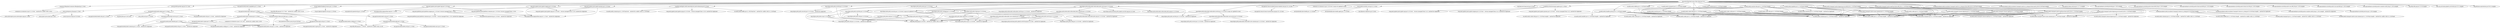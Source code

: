 digraph client {
	"org.asynchttpclient:async-http-client:jar:3.0.2" -> "commons-fileupload:commons-fileupload:jar:1.5:test" ; 
	"org.asynchttpclient:async-http-client:jar:3.0.2" -> "javax.portlet:portlet-api:jar:3.0.1:test" ; 
	"org.asynchttpclient:async-http-client:jar:3.0.2" -> "org.apache.kerby:kerb-simplekdc:jar:2.1.0:test" ; 
	"org.asynchttpclient:async-http-client:jar:3.0.2" -> "ch.qos.logback:logback-classic:jar:1.5.18:test" ; 
	"org.asynchttpclient:async-http-client:jar:3.0.2" -> "org.junit.jupiter:junit-jupiter-api:jar:5.13.0:test" ; 
	"org.asynchttpclient:async-http-client:jar:3.0.2" -> "org.junit.jupiter:junit-jupiter-engine:jar:5.13.0:test" ; 
	"org.asynchttpclient:async-http-client:jar:3.0.2" -> "org.junit.jupiter:junit-jupiter-params:jar:5.13.0:test" ; 
	"org.asynchttpclient:async-http-client:jar:3.0.2" -> "io.github.nettyplus:netty-leak-detector-junit-extension:jar:0.2.0:test" ; 
	"org.asynchttpclient:async-http-client:jar:3.0.2" -> "org.eclipse.jetty:jetty-servlet:jar:11.0.24:test" ; 
	"org.asynchttpclient:async-http-client:jar:3.0.2" -> "org.eclipse.jetty:jetty-servlets:jar:11.0.24:test" ; 
	"org.asynchttpclient:async-http-client:jar:3.0.2" -> "org.eclipse.jetty:jetty-security:jar:11.0.24:test (scope not updated to test)" ; 
	"org.asynchttpclient:async-http-client:jar:3.0.2" -> "org.eclipse.jetty:jetty-proxy:jar:11.0.24:test" ; 
	"org.asynchttpclient:async-http-client:jar:3.0.2" -> "org.eclipse.jetty.websocket:websocket-jetty-server:jar:11.0.24:test" ; 
	"org.asynchttpclient:async-http-client:jar:3.0.2" -> "org.eclipse.jetty.websocket:websocket-servlet:jar:11.0.24:test (scope not updated to test)" ; 
	"org.asynchttpclient:async-http-client:jar:3.0.2" -> "org.apache.tomcat.embed:tomcat-embed-core:jar:10.1.41:test" ; 
	"org.asynchttpclient:async-http-client:jar:3.0.2" -> "commons-io:commons-io:jar:2.18.0:test (scope not updated to test)" ; 
	"org.asynchttpclient:async-http-client:jar:3.0.2" -> "org.mockito:mockito-core:jar:4.11.0:test" ; 
	"org.asynchttpclient:async-http-client:jar:3.0.2" -> "org.hamcrest:hamcrest:jar:3.0:test" ; 
	"org.asynchttpclient:async-http-client:jar:3.0.2" -> "io.github.artsok:rerunner-jupiter:jar:2.1.6:test" ; 
	"org.asynchttpclient:async-http-client:jar:3.0.2" -> "io.netty:netty-buffer:jar:4.1.119.Final:compile" ; 
	"org.asynchttpclient:async-http-client:jar:3.0.2" -> "io.netty:netty-codec-http:jar:4.1.119.Final:compile" ; 
	"org.asynchttpclient:async-http-client:jar:3.0.2" -> "io.netty:netty-codec:jar:4.1.119.Final:compile" ; 
	"org.asynchttpclient:async-http-client:jar:3.0.2" -> "io.netty:netty-codec-socks:jar:4.1.119.Final:compile" ; 
	"org.asynchttpclient:async-http-client:jar:3.0.2" -> "io.netty:netty-handler-proxy:jar:4.1.119.Final:compile" ; 
	"org.asynchttpclient:async-http-client:jar:3.0.2" -> "io.netty:netty-common:jar:4.1.119.Final:compile" ; 
	"org.asynchttpclient:async-http-client:jar:3.0.2" -> "io.netty:netty-transport:jar:4.1.119.Final:compile" ; 
	"org.asynchttpclient:async-http-client:jar:3.0.2" -> "io.netty:netty-handler:jar:4.1.119.Final:compile" ; 
	"org.asynchttpclient:async-http-client:jar:3.0.2" -> "io.netty:netty-resolver-dns:jar:4.1.119.Final:compile" ; 
	"org.asynchttpclient:async-http-client:jar:3.0.2" -> "io.netty:netty-transport-native-epoll:jar:linux-x86_64:4.1.119.Final:compile" ; 
	"org.asynchttpclient:async-http-client:jar:3.0.2" -> "io.netty:netty-transport-native-epoll:jar:linux-aarch_64:4.1.119.Final:compile" ; 
	"org.asynchttpclient:async-http-client:jar:3.0.2" -> "io.netty:netty-transport-native-kqueue:jar:osx-x86_64:4.1.119.Final:compile" ; 
	"org.asynchttpclient:async-http-client:jar:3.0.2" -> "io.netty:netty-transport-native-kqueue:jar:osx-aarch_64:4.1.119.Final:compile" ; 
	"org.asynchttpclient:async-http-client:jar:3.0.2" -> "io.netty.incubator:netty-incubator-transport-native-io_uring:jar:linux-x86_64:0.0.26.Final:compile" ; 
	"org.asynchttpclient:async-http-client:jar:3.0.2" -> "io.netty.incubator:netty-incubator-transport-native-io_uring:jar:linux-aarch_64:0.0.26.Final:compile" ; 
	"org.asynchttpclient:async-http-client:jar:3.0.2" -> "com.github.luben:zstd-jni:jar:1.5.7-2:compile" ; 
	"org.asynchttpclient:async-http-client:jar:3.0.2" -> "com.aayushatharva.brotli4j:brotli4j:jar:1.18.0:compile" ; 
	"org.asynchttpclient:async-http-client:jar:3.0.2" -> "com.aayushatharva.brotli4j:native-linux-x86_64:jar:1.18.0:compile" ; 
	"org.asynchttpclient:async-http-client:jar:3.0.2" -> "com.aayushatharva.brotli4j:native-linux-aarch64:jar:1.18.0:compile" ; 
	"org.asynchttpclient:async-http-client:jar:3.0.2" -> "com.aayushatharva.brotli4j:native-linux-riscv64:jar:1.18.0:compile" ; 
	"org.asynchttpclient:async-http-client:jar:3.0.2" -> "com.aayushatharva.brotli4j:native-osx-x86_64:jar:1.18.0:compile" ; 
	"org.asynchttpclient:async-http-client:jar:3.0.2" -> "com.aayushatharva.brotli4j:native-osx-aarch64:jar:1.18.0:compile" ; 
	"org.asynchttpclient:async-http-client:jar:3.0.2" -> "com.aayushatharva.brotli4j:native-windows-x86_64:jar:1.18.0:compile" ; 
	"org.asynchttpclient:async-http-client:jar:3.0.2" -> "org.slf4j:slf4j-api:jar:2.0.16:compile" ; 
	"org.asynchttpclient:async-http-client:jar:3.0.2" -> "com.sun.activation:jakarta.activation:jar:2.0.1:compile" ; 
	"org.asynchttpclient:async-http-client:jar:3.0.2" -> "org.jetbrains:annotations:jar:26.0.2:compile" ; 
	"commons-fileupload:commons-fileupload:jar:1.5:test" -> "(commons-io:commons-io:jar:2.11.0:test - omitted for conflict with 2.18.0)" ; 
	"javax.portlet:portlet-api:jar:3.0.1:test" -> "javax.enterprise:cdi-api:jar:1.2:test" ; 
	"javax.enterprise:cdi-api:jar:1.2:test" -> "javax.el:javax.el-api:jar:3.0.0:test" ; 
	"javax.enterprise:cdi-api:jar:1.2:test" -> "javax.interceptor:javax.interceptor-api:jar:1.2:test" ; 
	"javax.enterprise:cdi-api:jar:1.2:test" -> "javax.inject:javax.inject:jar:1:test" ; 
	"org.apache.kerby:kerb-simplekdc:jar:2.1.0:test" -> "org.apache.kerby:kerb-client:jar:2.1.0:test" ; 
	"org.apache.kerby:kerb-simplekdc:jar:2.1.0:test" -> "org.apache.kerby:kerb-admin:jar:2.1.0:test" ; 
	"org.apache.kerby:kerb-client:jar:2.1.0:test" -> "org.apache.kerby:kerby-config:jar:2.1.0:test" ; 
	"org.apache.kerby:kerb-client:jar:2.1.0:test" -> "org.apache.kerby:kerb-core:jar:2.1.0:test" ; 
	"org.apache.kerby:kerb-client:jar:2.1.0:test" -> "org.apache.kerby:kerb-common:jar:2.1.0:test" ; 
	"org.apache.kerby:kerb-client:jar:2.1.0:test" -> "org.apache.kerby:kerb-util:jar:2.1.0:test" ; 
	"org.apache.kerby:kerb-client:jar:2.1.0:test" -> "org.apache.kerby:token-provider:jar:2.1.0:test" ; 
	"org.apache.kerby:kerby-config:jar:2.1.0:test" -> "(org.slf4j:slf4j-api:jar:1.7.36:test - omitted for conflict with 2.0.16)" ; 
	"org.apache.kerby:kerb-core:jar:2.1.0:test" -> "org.apache.kerby:kerby-pkix:jar:2.1.0:test" ; 
	"org.apache.kerby:kerby-pkix:jar:2.1.0:test" -> "org.apache.kerby:kerby-asn1:jar:2.1.0:test" ; 
	"org.apache.kerby:kerby-pkix:jar:2.1.0:test" -> "org.apache.kerby:kerby-util:jar:2.1.0:test" ; 
	"org.apache.kerby:kerby-pkix:jar:2.1.0:test" -> "(org.slf4j:slf4j-api:jar:1.7.36:test - omitted for conflict with 2.0.16)" ; 
	"org.apache.kerby:kerb-common:jar:2.1.0:test" -> "(org.apache.kerby:kerby-config:jar:2.1.0:test - omitted for duplicate)" ; 
	"org.apache.kerby:kerb-common:jar:2.1.0:test" -> "org.apache.kerby:kerb-crypto:jar:2.1.0:test" ; 
	"org.apache.kerby:kerb-common:jar:2.1.0:test" -> "(commons-io:commons-io:jar:2.16.1:test - omitted for conflict with 2.18.0)" ; 
	"org.apache.kerby:kerb-crypto:jar:2.1.0:test" -> "(org.apache.kerby:kerby-util:jar:2.1.0:test - omitted for duplicate)" ; 
	"org.apache.kerby:kerb-crypto:jar:2.1.0:test" -> "(org.apache.kerby:kerb-core:jar:2.1.0:test - omitted for duplicate)" ; 
	"org.apache.kerby:kerb-util:jar:2.1.0:test" -> "(org.apache.kerby:kerby-config:jar:2.1.0:test - omitted for duplicate)" ; 
	"org.apache.kerby:kerb-util:jar:2.1.0:test" -> "(org.apache.kerby:kerb-core:jar:2.1.0:test - omitted for duplicate)" ; 
	"org.apache.kerby:kerb-util:jar:2.1.0:test" -> "(org.apache.kerby:kerb-crypto:jar:2.1.0:test - omitted for duplicate)" ; 
	"org.apache.kerby:token-provider:jar:2.1.0:test" -> "(org.apache.kerby:kerb-core:jar:2.1.0:test - omitted for duplicate)" ; 
	"org.apache.kerby:token-provider:jar:2.1.0:test" -> "com.nimbusds:nimbus-jose-jwt:jar:9.40:test" ; 
	"org.apache.kerby:kerb-admin:jar:2.1.0:test" -> "org.apache.kerby:kerb-server:jar:2.1.0:test" ; 
	"org.apache.kerby:kerb-admin:jar:2.1.0:test" -> "(org.apache.kerby:kerb-util:jar:2.1.0:test - omitted for duplicate)" ; 
	"org.apache.kerby:kerb-admin:jar:2.1.0:test" -> "org.apache.kerby:kerby-xdr:jar:2.1.0:test" ; 
	"org.apache.kerby:kerb-admin:jar:2.1.0:test" -> "org.jline:jline:jar:3.26.3:test" ; 
	"org.apache.kerby:kerb-admin:jar:2.1.0:test" -> "com.jcraft:jsch:jar:0.1.55:test" ; 
	"org.apache.kerby:kerb-server:jar:2.1.0:test" -> "(org.apache.kerby:kerb-common:jar:2.1.0:test - omitted for duplicate)" ; 
	"org.apache.kerby:kerb-server:jar:2.1.0:test" -> "org.apache.kerby:kerb-identity:jar:2.1.0:test" ; 
	"org.apache.kerby:kerb-identity:jar:2.1.0:test" -> "(org.apache.kerby:kerby-config:jar:2.1.0:test - omitted for duplicate)" ; 
	"org.apache.kerby:kerb-identity:jar:2.1.0:test" -> "(org.apache.kerby:kerb-common:jar:2.1.0:test - omitted for duplicate)" ; 
	"org.apache.kerby:kerb-identity:jar:2.1.0:test" -> "(org.apache.kerby:kerb-core:jar:2.1.0:test - omitted for duplicate)" ; 
	"ch.qos.logback:logback-classic:jar:1.5.18:test" -> "ch.qos.logback:logback-core:jar:1.5.18:test" ; 
	"ch.qos.logback:logback-classic:jar:1.5.18:test" -> "(org.slf4j:slf4j-api:jar:2.0.17:test - omitted for conflict with 2.0.16)" ; 
	"org.junit.jupiter:junit-jupiter-api:jar:5.13.0:test" -> "org.opentest4j:opentest4j:jar:1.3.0:test" ; 
	"org.junit.jupiter:junit-jupiter-api:jar:5.13.0:test" -> "org.junit.platform:junit-platform-commons:jar:1.13.0:test (version managed from 1.13.0)" ; 
	"org.junit.jupiter:junit-jupiter-api:jar:5.13.0:test" -> "org.apiguardian:apiguardian-api:jar:1.1.2:test" ; 
	"org.junit.platform:junit-platform-commons:jar:1.13.0:test (version managed from 1.13.0)" -> "(org.apiguardian:apiguardian-api:jar:1.1.2:test - omitted for duplicate)" ; 
	"org.junit.jupiter:junit-jupiter-engine:jar:5.13.0:test" -> "org.junit.platform:junit-platform-engine:jar:1.13.0:test (version managed from 1.13.0)" ; 
	"org.junit.jupiter:junit-jupiter-engine:jar:5.13.0:test" -> "(org.junit.jupiter:junit-jupiter-api:jar:5.13.0:test - version managed from 5.13.0; omitted for duplicate)" ; 
	"org.junit.jupiter:junit-jupiter-engine:jar:5.13.0:test" -> "(org.apiguardian:apiguardian-api:jar:1.1.2:test - omitted for duplicate)" ; 
	"org.junit.platform:junit-platform-engine:jar:1.13.0:test (version managed from 1.13.0)" -> "(org.opentest4j:opentest4j:jar:1.3.0:test - omitted for duplicate)" ; 
	"org.junit.platform:junit-platform-engine:jar:1.13.0:test (version managed from 1.13.0)" -> "(org.junit.platform:junit-platform-commons:jar:1.13.0:test - version managed from 1.13.0; omitted for duplicate)" ; 
	"org.junit.platform:junit-platform-engine:jar:1.13.0:test (version managed from 1.13.0)" -> "(org.apiguardian:apiguardian-api:jar:1.1.2:test - omitted for duplicate)" ; 
	"org.junit.jupiter:junit-jupiter-params:jar:5.13.0:test" -> "(org.junit.jupiter:junit-jupiter-api:jar:5.13.0:test - version managed from 5.13.0; omitted for duplicate)" ; 
	"org.junit.jupiter:junit-jupiter-params:jar:5.13.0:test" -> "(org.apiguardian:apiguardian-api:jar:1.1.2:test - omitted for duplicate)" ; 
	"io.github.nettyplus:netty-leak-detector-junit-extension:jar:0.2.0:test" -> "(org.junit.jupiter:junit-jupiter-api:jar:5.13.0:test - version managed from 5.10.0; omitted for duplicate)" ; 
	"io.github.nettyplus:netty-leak-detector-junit-extension:jar:0.2.0:test" -> "(io.netty:netty-buffer:jar:4.1.100.Final:test - omitted for conflict with 4.1.119.Final)" ; 
	"io.github.nettyplus:netty-leak-detector-junit-extension:jar:0.2.0:test" -> "(io.netty:netty-common:jar:4.1.100.Final:test - omitted for conflict with 4.1.119.Final)" ; 
	"io.github.nettyplus:netty-leak-detector-junit-extension:jar:0.2.0:test" -> "(org.slf4j:slf4j-api:jar:1.7.36:test - omitted for conflict with 2.0.16)" ; 
	"org.eclipse.jetty:jetty-servlet:jar:11.0.24:test" -> "(org.eclipse.jetty:jetty-security:jar:11.0.24:test - omitted for duplicate)" ; 
	"org.eclipse.jetty:jetty-servlet:jar:11.0.24:test" -> "(org.slf4j:slf4j-api:jar:2.0.9:test - omitted for conflict with 2.0.16)" ; 
	"org.eclipse.jetty:jetty-servlets:jar:11.0.24:test" -> "org.eclipse.jetty:jetty-http:jar:11.0.24:test" ; 
	"org.eclipse.jetty:jetty-servlets:jar:11.0.24:test" -> "org.eclipse.jetty:jetty-io:jar:11.0.24:test" ; 
	"org.eclipse.jetty:jetty-servlets:jar:11.0.24:test" -> "org.eclipse.jetty:jetty-util:jar:11.0.24:test" ; 
	"org.eclipse.jetty:jetty-servlets:jar:11.0.24:test" -> "(org.slf4j:slf4j-api:jar:2.0.9:test - omitted for conflict with 2.0.16)" ; 
	"org.eclipse.jetty:jetty-http:jar:11.0.24:test" -> "(org.eclipse.jetty:jetty-io:jar:11.0.24:test - omitted for duplicate)" ; 
	"org.eclipse.jetty:jetty-http:jar:11.0.24:test" -> "(org.eclipse.jetty:jetty-util:jar:11.0.24:test - omitted for duplicate)" ; 
	"org.eclipse.jetty:jetty-http:jar:11.0.24:test" -> "(org.slf4j:slf4j-api:jar:2.0.9:test - omitted for conflict with 2.0.16)" ; 
	"org.eclipse.jetty:jetty-io:jar:11.0.24:test" -> "(org.eclipse.jetty:jetty-util:jar:11.0.24:test - omitted for duplicate)" ; 
	"org.eclipse.jetty:jetty-io:jar:11.0.24:test" -> "(org.slf4j:slf4j-api:jar:2.0.9:test - omitted for conflict with 2.0.16)" ; 
	"org.eclipse.jetty:jetty-util:jar:11.0.24:test" -> "(org.slf4j:slf4j-api:jar:2.0.9:test - omitted for conflict with 2.0.16)" ; 
	"org.eclipse.jetty:jetty-security:jar:11.0.24:test (scope not updated to test)" -> "org.eclipse.jetty:jetty-server:jar:11.0.24:test" ; 
	"org.eclipse.jetty:jetty-security:jar:11.0.24:test (scope not updated to test)" -> "(org.slf4j:slf4j-api:jar:2.0.9:test - omitted for conflict with 2.0.16)" ; 
	"org.eclipse.jetty:jetty-server:jar:11.0.24:test" -> "(org.eclipse.jetty:jetty-http:jar:11.0.24:test - omitted for duplicate)" ; 
	"org.eclipse.jetty:jetty-server:jar:11.0.24:test" -> "(org.eclipse.jetty:jetty-io:jar:11.0.24:test - omitted for duplicate)" ; 
	"org.eclipse.jetty:jetty-server:jar:11.0.24:test" -> "(org.eclipse.jetty.toolchain:jetty-jakarta-servlet-api:jar:5.0.2:test - omitted for duplicate)" ; 
	"org.eclipse.jetty:jetty-server:jar:11.0.24:test" -> "(org.slf4j:slf4j-api:jar:2.0.9:test - omitted for conflict with 2.0.16)" ; 
	"org.eclipse.jetty:jetty-proxy:jar:11.0.24:test" -> "org.eclipse.jetty:jetty-client:jar:11.0.24:test" ; 
	"org.eclipse.jetty:jetty-proxy:jar:11.0.24:test" -> "(org.eclipse.jetty:jetty-util:jar:11.0.24:test - omitted for duplicate)" ; 
	"org.eclipse.jetty:jetty-proxy:jar:11.0.24:test" -> "(org.slf4j:slf4j-api:jar:2.0.9:test - omitted for conflict with 2.0.16)" ; 
	"org.eclipse.jetty:jetty-client:jar:11.0.24:test" -> "org.eclipse.jetty:jetty-alpn-client:jar:11.0.24:test" ; 
	"org.eclipse.jetty:jetty-client:jar:11.0.24:test" -> "(org.eclipse.jetty:jetty-http:jar:11.0.24:test - omitted for duplicate)" ; 
	"org.eclipse.jetty:jetty-client:jar:11.0.24:test" -> "(org.eclipse.jetty:jetty-io:jar:11.0.24:test - omitted for duplicate)" ; 
	"org.eclipse.jetty:jetty-client:jar:11.0.24:test" -> "(org.slf4j:slf4j-api:jar:2.0.9:test - omitted for conflict with 2.0.16)" ; 
	"org.eclipse.jetty:jetty-alpn-client:jar:11.0.24:test" -> "(org.eclipse.jetty:jetty-io:jar:11.0.24:test - omitted for duplicate)" ; 
	"org.eclipse.jetty:jetty-alpn-client:jar:11.0.24:test" -> "(org.slf4j:slf4j-api:jar:2.0.9:test - omitted for conflict with 2.0.16)" ; 
	"org.eclipse.jetty.websocket:websocket-jetty-server:jar:11.0.24:test" -> "(org.eclipse.jetty:jetty-servlet:jar:11.0.24:test - omitted for duplicate)" ; 
	"org.eclipse.jetty.websocket:websocket-jetty-server:jar:11.0.24:test" -> "org.eclipse.jetty:jetty-webapp:jar:11.0.24:test" ; 
	"org.eclipse.jetty.websocket:websocket-jetty-server:jar:11.0.24:test" -> "org.eclipse.jetty.toolchain:jetty-jakarta-servlet-api:jar:5.0.2:test" ; 
	"org.eclipse.jetty.websocket:websocket-jetty-server:jar:11.0.24:test" -> "org.eclipse.jetty.websocket:websocket-jetty-api:jar:11.0.24:test" ; 
	"org.eclipse.jetty.websocket:websocket-jetty-server:jar:11.0.24:test" -> "org.eclipse.jetty.websocket:websocket-jetty-common:jar:11.0.24:test" ; 
	"org.eclipse.jetty.websocket:websocket-jetty-server:jar:11.0.24:test" -> "(org.eclipse.jetty.websocket:websocket-servlet:jar:11.0.24:test - omitted for duplicate)" ; 
	"org.eclipse.jetty.websocket:websocket-jetty-server:jar:11.0.24:test" -> "(org.slf4j:slf4j-api:jar:2.0.9:test - omitted for conflict with 2.0.16)" ; 
	"org.eclipse.jetty:jetty-webapp:jar:11.0.24:test" -> "(org.eclipse.jetty:jetty-servlet:jar:11.0.24:test - omitted for duplicate)" ; 
	"org.eclipse.jetty:jetty-webapp:jar:11.0.24:test" -> "org.eclipse.jetty:jetty-xml:jar:11.0.24:test" ; 
	"org.eclipse.jetty:jetty-webapp:jar:11.0.24:test" -> "(org.slf4j:slf4j-api:jar:2.0.9:test - omitted for conflict with 2.0.16)" ; 
	"org.eclipse.jetty:jetty-xml:jar:11.0.24:test" -> "(org.eclipse.jetty:jetty-util:jar:11.0.24:test - omitted for duplicate)" ; 
	"org.eclipse.jetty:jetty-xml:jar:11.0.24:test" -> "(org.slf4j:slf4j-api:jar:2.0.9:test - omitted for conflict with 2.0.16)" ; 
	"org.eclipse.jetty.websocket:websocket-jetty-common:jar:11.0.24:test" -> "org.eclipse.jetty.websocket:websocket-core-common:jar:11.0.24:test" ; 
	"org.eclipse.jetty.websocket:websocket-jetty-common:jar:11.0.24:test" -> "(org.eclipse.jetty.websocket:websocket-jetty-api:jar:11.0.24:test - omitted for duplicate)" ; 
	"org.eclipse.jetty.websocket:websocket-core-common:jar:11.0.24:test" -> "(org.eclipse.jetty:jetty-http:jar:11.0.24:test - omitted for duplicate)" ; 
	"org.eclipse.jetty.websocket:websocket-core-common:jar:11.0.24:test" -> "(org.eclipse.jetty:jetty-io:jar:11.0.24:test - omitted for duplicate)" ; 
	"org.eclipse.jetty.websocket:websocket-core-common:jar:11.0.24:test" -> "(org.slf4j:slf4j-api:jar:2.0.9:test - omitted for conflict with 2.0.16)" ; 
	"org.eclipse.jetty.websocket:websocket-servlet:jar:11.0.24:test (scope not updated to test)" -> "(org.eclipse.jetty:jetty-servlet:jar:11.0.24:test - omitted for duplicate)" ; 
	"org.eclipse.jetty.websocket:websocket-servlet:jar:11.0.24:test (scope not updated to test)" -> "org.eclipse.jetty.websocket:websocket-core-server:jar:11.0.24:test" ; 
	"org.eclipse.jetty.websocket:websocket-servlet:jar:11.0.24:test (scope not updated to test)" -> "(org.slf4j:slf4j-api:jar:2.0.9:test - omitted for conflict with 2.0.16)" ; 
	"org.eclipse.jetty.websocket:websocket-core-server:jar:11.0.24:test" -> "(org.eclipse.jetty:jetty-server:jar:11.0.24:test - omitted for duplicate)" ; 
	"org.eclipse.jetty.websocket:websocket-core-server:jar:11.0.24:test" -> "(org.eclipse.jetty.websocket:websocket-core-common:jar:11.0.24:test - omitted for duplicate)" ; 
	"org.apache.tomcat.embed:tomcat-embed-core:jar:10.1.41:test" -> "org.apache.tomcat:tomcat-annotations-api:jar:10.1.41:test" ; 
	"org.mockito:mockito-core:jar:4.11.0:test" -> "net.bytebuddy:byte-buddy:jar:1.12.19:test" ; 
	"org.mockito:mockito-core:jar:4.11.0:test" -> "net.bytebuddy:byte-buddy-agent:jar:1.12.19:test" ; 
	"org.mockito:mockito-core:jar:4.11.0:test" -> "org.objenesis:objenesis:jar:3.3:test" ; 
	"io.github.artsok:rerunner-jupiter:jar:2.1.6:test" -> "(org.junit.jupiter:junit-jupiter-api:jar:5.13.0:test - version managed from 5.4.2; omitted for duplicate)" ; 
	"io.github.artsok:rerunner-jupiter:jar:2.1.6:test" -> "(org.junit.jupiter:junit-jupiter-engine:jar:5.13.0:test - version managed from 5.4.2; omitted for duplicate)" ; 
	"io.github.artsok:rerunner-jupiter:jar:2.1.6:test" -> "(org.junit.jupiter:junit-jupiter-params:jar:5.13.0:test - version managed from 5.4.2; omitted for duplicate)" ; 
	"io.netty:netty-buffer:jar:4.1.119.Final:compile" -> "(io.netty:netty-common:jar:4.1.119.Final:compile - omitted for duplicate)" ; 
	"io.netty:netty-codec-http:jar:4.1.119.Final:compile" -> "(io.netty:netty-common:jar:4.1.119.Final:compile - omitted for duplicate)" ; 
	"io.netty:netty-codec-http:jar:4.1.119.Final:compile" -> "(io.netty:netty-buffer:jar:4.1.119.Final:compile - omitted for duplicate)" ; 
	"io.netty:netty-codec-http:jar:4.1.119.Final:compile" -> "(io.netty:netty-transport:jar:4.1.119.Final:compile - omitted for duplicate)" ; 
	"io.netty:netty-codec-http:jar:4.1.119.Final:compile" -> "(io.netty:netty-codec:jar:4.1.119.Final:compile - omitted for duplicate)" ; 
	"io.netty:netty-codec-http:jar:4.1.119.Final:compile" -> "(io.netty:netty-handler:jar:4.1.119.Final:compile - omitted for duplicate)" ; 
	"io.netty:netty-codec:jar:4.1.119.Final:compile" -> "(io.netty:netty-common:jar:4.1.119.Final:compile - omitted for duplicate)" ; 
	"io.netty:netty-codec:jar:4.1.119.Final:compile" -> "(io.netty:netty-buffer:jar:4.1.119.Final:compile - omitted for duplicate)" ; 
	"io.netty:netty-codec:jar:4.1.119.Final:compile" -> "(io.netty:netty-transport:jar:4.1.119.Final:compile - omitted for duplicate)" ; 
	"io.netty:netty-codec-socks:jar:4.1.119.Final:compile" -> "(io.netty:netty-common:jar:4.1.119.Final:compile - omitted for duplicate)" ; 
	"io.netty:netty-codec-socks:jar:4.1.119.Final:compile" -> "(io.netty:netty-buffer:jar:4.1.119.Final:compile - omitted for duplicate)" ; 
	"io.netty:netty-codec-socks:jar:4.1.119.Final:compile" -> "(io.netty:netty-transport:jar:4.1.119.Final:compile - omitted for duplicate)" ; 
	"io.netty:netty-codec-socks:jar:4.1.119.Final:compile" -> "(io.netty:netty-codec:jar:4.1.119.Final:compile - omitted for duplicate)" ; 
	"io.netty:netty-handler-proxy:jar:4.1.119.Final:compile" -> "(io.netty:netty-common:jar:4.1.119.Final:compile - omitted for duplicate)" ; 
	"io.netty:netty-handler-proxy:jar:4.1.119.Final:compile" -> "(io.netty:netty-buffer:jar:4.1.119.Final:compile - omitted for duplicate)" ; 
	"io.netty:netty-handler-proxy:jar:4.1.119.Final:compile" -> "(io.netty:netty-transport:jar:4.1.119.Final:compile - omitted for duplicate)" ; 
	"io.netty:netty-handler-proxy:jar:4.1.119.Final:compile" -> "(io.netty:netty-codec:jar:4.1.119.Final:compile - omitted for duplicate)" ; 
	"io.netty:netty-handler-proxy:jar:4.1.119.Final:compile" -> "(io.netty:netty-codec-socks:jar:4.1.119.Final:compile - omitted for duplicate)" ; 
	"io.netty:netty-handler-proxy:jar:4.1.119.Final:compile" -> "(io.netty:netty-codec-http:jar:4.1.119.Final:compile - omitted for duplicate)" ; 
	"io.netty:netty-transport:jar:4.1.119.Final:compile" -> "(io.netty:netty-common:jar:4.1.119.Final:compile - omitted for duplicate)" ; 
	"io.netty:netty-transport:jar:4.1.119.Final:compile" -> "(io.netty:netty-buffer:jar:4.1.119.Final:compile - omitted for duplicate)" ; 
	"io.netty:netty-transport:jar:4.1.119.Final:compile" -> "io.netty:netty-resolver:jar:4.1.119.Final:compile" ; 
	"io.netty:netty-resolver:jar:4.1.119.Final:compile" -> "(io.netty:netty-common:jar:4.1.119.Final:compile - omitted for duplicate)" ; 
	"io.netty:netty-handler:jar:4.1.119.Final:compile" -> "(io.netty:netty-common:jar:4.1.119.Final:compile - omitted for duplicate)" ; 
	"io.netty:netty-handler:jar:4.1.119.Final:compile" -> "(io.netty:netty-resolver:jar:4.1.119.Final:compile - omitted for duplicate)" ; 
	"io.netty:netty-handler:jar:4.1.119.Final:compile" -> "(io.netty:netty-buffer:jar:4.1.119.Final:compile - omitted for duplicate)" ; 
	"io.netty:netty-handler:jar:4.1.119.Final:compile" -> "(io.netty:netty-transport:jar:4.1.119.Final:compile - omitted for duplicate)" ; 
	"io.netty:netty-handler:jar:4.1.119.Final:compile" -> "io.netty:netty-transport-native-unix-common:jar:4.1.119.Final:compile" ; 
	"io.netty:netty-handler:jar:4.1.119.Final:compile" -> "(io.netty:netty-codec:jar:4.1.119.Final:compile - omitted for duplicate)" ; 
	"io.netty:netty-transport-native-unix-common:jar:4.1.119.Final:compile" -> "(io.netty:netty-common:jar:4.1.119.Final:compile - omitted for duplicate)" ; 
	"io.netty:netty-transport-native-unix-common:jar:4.1.119.Final:compile" -> "(io.netty:netty-buffer:jar:4.1.119.Final:compile - omitted for duplicate)" ; 
	"io.netty:netty-transport-native-unix-common:jar:4.1.119.Final:compile" -> "(io.netty:netty-transport:jar:4.1.119.Final:compile - omitted for duplicate)" ; 
	"io.netty:netty-resolver-dns:jar:4.1.119.Final:compile" -> "(io.netty:netty-common:jar:4.1.119.Final:compile - omitted for duplicate)" ; 
	"io.netty:netty-resolver-dns:jar:4.1.119.Final:compile" -> "(io.netty:netty-buffer:jar:4.1.119.Final:compile - omitted for duplicate)" ; 
	"io.netty:netty-resolver-dns:jar:4.1.119.Final:compile" -> "(io.netty:netty-resolver:jar:4.1.119.Final:compile - omitted for duplicate)" ; 
	"io.netty:netty-resolver-dns:jar:4.1.119.Final:compile" -> "(io.netty:netty-transport:jar:4.1.119.Final:compile - omitted for duplicate)" ; 
	"io.netty:netty-resolver-dns:jar:4.1.119.Final:compile" -> "(io.netty:netty-codec:jar:4.1.119.Final:compile - omitted for duplicate)" ; 
	"io.netty:netty-resolver-dns:jar:4.1.119.Final:compile" -> "io.netty:netty-codec-dns:jar:4.1.119.Final:compile" ; 
	"io.netty:netty-resolver-dns:jar:4.1.119.Final:compile" -> "(io.netty:netty-handler:jar:4.1.119.Final:compile - omitted for duplicate)" ; 
	"io.netty:netty-codec-dns:jar:4.1.119.Final:compile" -> "(io.netty:netty-common:jar:4.1.119.Final:compile - omitted for duplicate)" ; 
	"io.netty:netty-codec-dns:jar:4.1.119.Final:compile" -> "(io.netty:netty-buffer:jar:4.1.119.Final:compile - omitted for duplicate)" ; 
	"io.netty:netty-codec-dns:jar:4.1.119.Final:compile" -> "(io.netty:netty-transport:jar:4.1.119.Final:compile - omitted for duplicate)" ; 
	"io.netty:netty-codec-dns:jar:4.1.119.Final:compile" -> "(io.netty:netty-codec:jar:4.1.119.Final:compile - omitted for duplicate)" ; 
	"io.netty:netty-transport-native-epoll:jar:linux-x86_64:4.1.119.Final:compile" -> "(io.netty:netty-common:jar:4.1.119.Final:compile - omitted for duplicate)" ; 
	"io.netty:netty-transport-native-epoll:jar:linux-x86_64:4.1.119.Final:compile" -> "(io.netty:netty-buffer:jar:4.1.119.Final:compile - omitted for duplicate)" ; 
	"io.netty:netty-transport-native-epoll:jar:linux-x86_64:4.1.119.Final:compile" -> "(io.netty:netty-transport:jar:4.1.119.Final:compile - omitted for duplicate)" ; 
	"io.netty:netty-transport-native-epoll:jar:linux-x86_64:4.1.119.Final:compile" -> "(io.netty:netty-transport-native-unix-common:jar:4.1.119.Final:compile - omitted for duplicate)" ; 
	"io.netty:netty-transport-native-epoll:jar:linux-x86_64:4.1.119.Final:compile" -> "io.netty:netty-transport-classes-epoll:jar:4.1.119.Final:compile" ; 
	"io.netty:netty-transport-classes-epoll:jar:4.1.119.Final:compile" -> "(io.netty:netty-common:jar:4.1.119.Final:compile - omitted for duplicate)" ; 
	"io.netty:netty-transport-classes-epoll:jar:4.1.119.Final:compile" -> "(io.netty:netty-buffer:jar:4.1.119.Final:compile - omitted for duplicate)" ; 
	"io.netty:netty-transport-classes-epoll:jar:4.1.119.Final:compile" -> "(io.netty:netty-transport:jar:4.1.119.Final:compile - omitted for duplicate)" ; 
	"io.netty:netty-transport-classes-epoll:jar:4.1.119.Final:compile" -> "(io.netty:netty-transport-native-unix-common:jar:4.1.119.Final:compile - omitted for duplicate)" ; 
	"io.netty:netty-transport-native-epoll:jar:linux-aarch_64:4.1.119.Final:compile" -> "(io.netty:netty-common:jar:4.1.119.Final:compile - omitted for duplicate)" ; 
	"io.netty:netty-transport-native-epoll:jar:linux-aarch_64:4.1.119.Final:compile" -> "(io.netty:netty-buffer:jar:4.1.119.Final:compile - omitted for duplicate)" ; 
	"io.netty:netty-transport-native-epoll:jar:linux-aarch_64:4.1.119.Final:compile" -> "(io.netty:netty-transport:jar:4.1.119.Final:compile - omitted for duplicate)" ; 
	"io.netty:netty-transport-native-epoll:jar:linux-aarch_64:4.1.119.Final:compile" -> "(io.netty:netty-transport-native-unix-common:jar:4.1.119.Final:compile - omitted for duplicate)" ; 
	"io.netty:netty-transport-native-epoll:jar:linux-aarch_64:4.1.119.Final:compile" -> "(io.netty:netty-transport-classes-epoll:jar:4.1.119.Final:compile - omitted for duplicate)" ; 
	"io.netty:netty-transport-native-kqueue:jar:osx-x86_64:4.1.119.Final:compile" -> "(io.netty:netty-common:jar:4.1.119.Final:compile - omitted for duplicate)" ; 
	"io.netty:netty-transport-native-kqueue:jar:osx-x86_64:4.1.119.Final:compile" -> "(io.netty:netty-buffer:jar:4.1.119.Final:compile - omitted for duplicate)" ; 
	"io.netty:netty-transport-native-kqueue:jar:osx-x86_64:4.1.119.Final:compile" -> "(io.netty:netty-transport:jar:4.1.119.Final:compile - omitted for duplicate)" ; 
	"io.netty:netty-transport-native-kqueue:jar:osx-x86_64:4.1.119.Final:compile" -> "(io.netty:netty-transport-native-unix-common:jar:4.1.119.Final:compile - omitted for duplicate)" ; 
	"io.netty:netty-transport-native-kqueue:jar:osx-x86_64:4.1.119.Final:compile" -> "io.netty:netty-transport-classes-kqueue:jar:4.1.119.Final:compile" ; 
	"io.netty:netty-transport-classes-kqueue:jar:4.1.119.Final:compile" -> "(io.netty:netty-common:jar:4.1.119.Final:compile - omitted for duplicate)" ; 
	"io.netty:netty-transport-classes-kqueue:jar:4.1.119.Final:compile" -> "(io.netty:netty-buffer:jar:4.1.119.Final:compile - omitted for duplicate)" ; 
	"io.netty:netty-transport-classes-kqueue:jar:4.1.119.Final:compile" -> "(io.netty:netty-transport:jar:4.1.119.Final:compile - omitted for duplicate)" ; 
	"io.netty:netty-transport-classes-kqueue:jar:4.1.119.Final:compile" -> "(io.netty:netty-transport-native-unix-common:jar:4.1.119.Final:compile - omitted for duplicate)" ; 
	"io.netty:netty-transport-native-kqueue:jar:osx-aarch_64:4.1.119.Final:compile" -> "(io.netty:netty-common:jar:4.1.119.Final:compile - omitted for duplicate)" ; 
	"io.netty:netty-transport-native-kqueue:jar:osx-aarch_64:4.1.119.Final:compile" -> "(io.netty:netty-buffer:jar:4.1.119.Final:compile - omitted for duplicate)" ; 
	"io.netty:netty-transport-native-kqueue:jar:osx-aarch_64:4.1.119.Final:compile" -> "(io.netty:netty-transport:jar:4.1.119.Final:compile - omitted for duplicate)" ; 
	"io.netty:netty-transport-native-kqueue:jar:osx-aarch_64:4.1.119.Final:compile" -> "(io.netty:netty-transport-native-unix-common:jar:4.1.119.Final:compile - omitted for duplicate)" ; 
	"io.netty:netty-transport-native-kqueue:jar:osx-aarch_64:4.1.119.Final:compile" -> "(io.netty:netty-transport-classes-kqueue:jar:4.1.119.Final:compile - omitted for duplicate)" ; 
	"io.netty.incubator:netty-incubator-transport-native-io_uring:jar:linux-x86_64:0.0.26.Final:compile" -> "io.netty.incubator:netty-incubator-transport-classes-io_uring:jar:0.0.26.Final:compile" ; 
	"io.netty.incubator:netty-incubator-transport-classes-io_uring:jar:0.0.26.Final:compile" -> "(io.netty:netty-common:jar:4.1.116.Final:compile - omitted for conflict with 4.1.119.Final)" ; 
	"io.netty.incubator:netty-incubator-transport-classes-io_uring:jar:0.0.26.Final:compile" -> "(io.netty:netty-buffer:jar:4.1.116.Final:compile - omitted for conflict with 4.1.119.Final)" ; 
	"io.netty.incubator:netty-incubator-transport-classes-io_uring:jar:0.0.26.Final:compile" -> "(io.netty:netty-transport:jar:4.1.116.Final:compile - omitted for conflict with 4.1.119.Final)" ; 
	"io.netty.incubator:netty-incubator-transport-classes-io_uring:jar:0.0.26.Final:compile" -> "(io.netty:netty-transport-native-unix-common:jar:4.1.116.Final:compile - omitted for conflict with 4.1.119.Final)" ; 
	"io.netty.incubator:netty-incubator-transport-native-io_uring:jar:linux-aarch_64:0.0.26.Final:compile" -> "(io.netty.incubator:netty-incubator-transport-classes-io_uring:jar:0.0.26.Final:compile - omitted for duplicate)" ; 
	"com.aayushatharva.brotli4j:brotli4j:jar:1.18.0:compile" -> "com.aayushatharva.brotli4j:service:jar:1.18.0:compile" ; 
	"com.aayushatharva.brotli4j:brotli4j:jar:1.18.0:compile" -> "(com.aayushatharva.brotli4j:native-windows-x86_64:jar:1.18.0:compile - omitted for duplicate)" ; 
}
